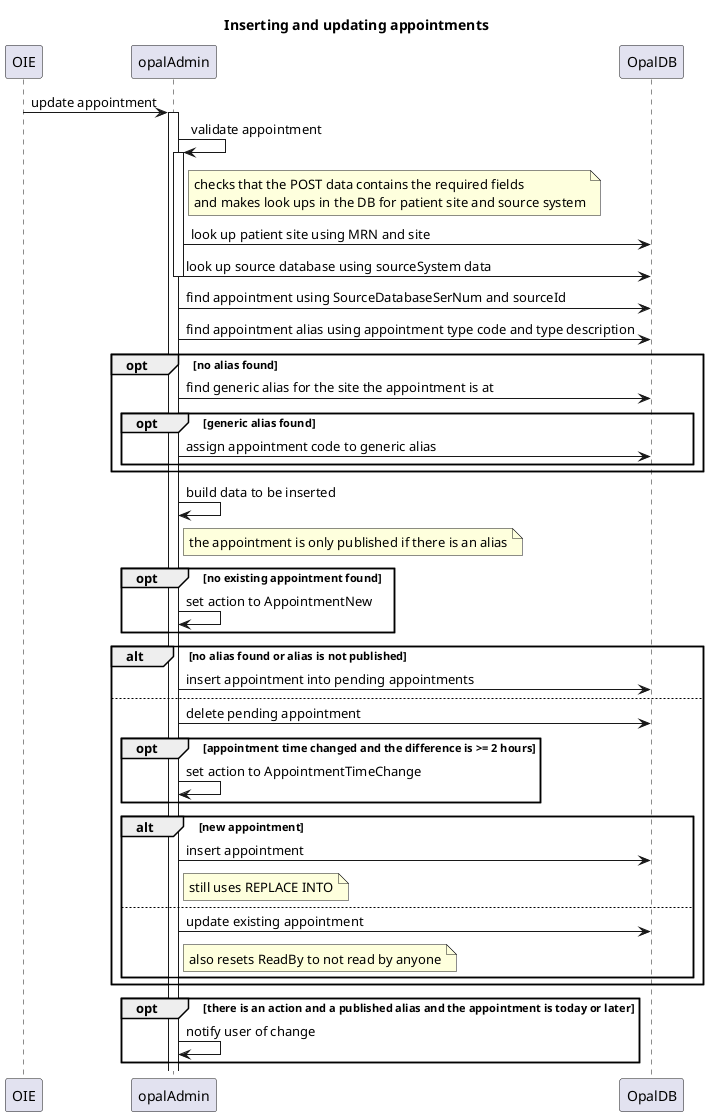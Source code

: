 ' SPDX-FileCopyrightText: Copyright (C) 2024 Opal Health Informatics Group at the Research Institute of the McGill University Health Centre <john.kildea@mcgill.ca>
'
' SPDX-License-Identifier: AGPL-3.0-or-later

@startuml update_appointment

title "Inserting and updating appointments"

participant OIE
participant opalAdmin as BE
participant OpalDB as DB

OIE -> BE: update appointment
activate BE
    BE -> BE: validate appointment
    note right of BE: checks that the POST data contains the required fields\nand makes look ups in the DB for patient site and source system
    activate BE
        BE -> DB: look up patient site using MRN and site
        BE -> DB: look up source database using sourceSystem data
    deactivate BE
    BE -> DB: find appointment using SourceDatabaseSerNum and sourceId
    BE -> DB: find appointment alias using appointment type code and type description
    opt no alias found
        BE -> DB: find generic alias for the site the appointment is at

        opt generic alias found
            BE -> DB: assign appointment code to generic alias
        end
    end
    BE -> BE: build data to be inserted
    note right of BE: the appointment is only published if there is an alias
    opt no existing appointment found
        BE -> BE: set action to AppointmentNew
    end
    alt no alias found or alias is not published
        BE -> DB: insert appointment into pending appointments
    else
        BE -> DB: delete pending appointment
        opt appointment time changed and the difference is >= 2 hours
            BE -> BE: set action to AppointmentTimeChange
        end

        alt new appointment
            BE -> DB: insert appointment
            note right of BE: still uses REPLACE INTO
        else
            BE -> DB: update existing appointment
            note right of BE: also resets ReadBy to not read by anyone
        end
    end

    opt there is an action and a published alias and the appointment is today or later
        BE -> BE: notify user of change
    end

@enduml
